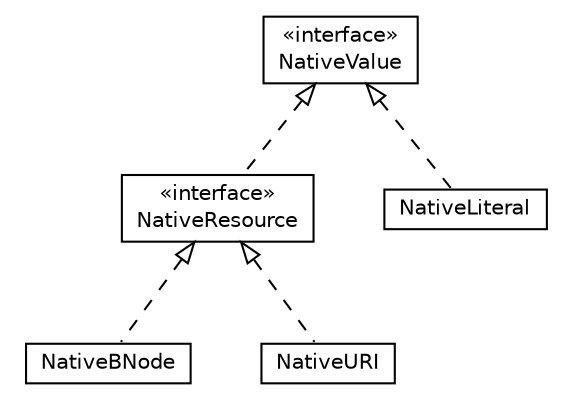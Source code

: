 #!/usr/local/bin/dot
#
# Class diagram 
# Generated by UMLGraph version R5_6-24-gf6e263 (http://www.umlgraph.org/)
#

digraph G {
	edge [fontname="Helvetica",fontsize=10,labelfontname="Helvetica",labelfontsize=10];
	node [fontname="Helvetica",fontsize=10,shape=plaintext];
	nodesep=0.25;
	ranksep=0.5;
	// org.universAAL.context.sesame.sail.model.NativeBNode
	c647 [label=<<table title="org.universAAL.context.sesame.sail.model.NativeBNode" border="0" cellborder="1" cellspacing="0" cellpadding="2" port="p" href="./NativeBNode.html">
		<tr><td><table border="0" cellspacing="0" cellpadding="1">
<tr><td align="center" balign="center"> NativeBNode </td></tr>
		</table></td></tr>
		</table>>, URL="./NativeBNode.html", fontname="Helvetica", fontcolor="black", fontsize=10.0];
	// org.universAAL.context.sesame.sail.model.NativeResource
	c648 [label=<<table title="org.universAAL.context.sesame.sail.model.NativeResource" border="0" cellborder="1" cellspacing="0" cellpadding="2" port="p" href="./NativeResource.html">
		<tr><td><table border="0" cellspacing="0" cellpadding="1">
<tr><td align="center" balign="center"> &#171;interface&#187; </td></tr>
<tr><td align="center" balign="center"> NativeResource </td></tr>
		</table></td></tr>
		</table>>, URL="./NativeResource.html", fontname="Helvetica", fontcolor="black", fontsize=10.0];
	// org.universAAL.context.sesame.sail.model.NativeURI
	c649 [label=<<table title="org.universAAL.context.sesame.sail.model.NativeURI" border="0" cellborder="1" cellspacing="0" cellpadding="2" port="p" href="./NativeURI.html">
		<tr><td><table border="0" cellspacing="0" cellpadding="1">
<tr><td align="center" balign="center"> NativeURI </td></tr>
		</table></td></tr>
		</table>>, URL="./NativeURI.html", fontname="Helvetica", fontcolor="black", fontsize=10.0];
	// org.universAAL.context.sesame.sail.model.NativeValue
	c650 [label=<<table title="org.universAAL.context.sesame.sail.model.NativeValue" border="0" cellborder="1" cellspacing="0" cellpadding="2" port="p" href="./NativeValue.html">
		<tr><td><table border="0" cellspacing="0" cellpadding="1">
<tr><td align="center" balign="center"> &#171;interface&#187; </td></tr>
<tr><td align="center" balign="center"> NativeValue </td></tr>
		</table></td></tr>
		</table>>, URL="./NativeValue.html", fontname="Helvetica", fontcolor="black", fontsize=10.0];
	// org.universAAL.context.sesame.sail.model.NativeLiteral
	c651 [label=<<table title="org.universAAL.context.sesame.sail.model.NativeLiteral" border="0" cellborder="1" cellspacing="0" cellpadding="2" port="p" href="./NativeLiteral.html">
		<tr><td><table border="0" cellspacing="0" cellpadding="1">
<tr><td align="center" balign="center"> NativeLiteral </td></tr>
		</table></td></tr>
		</table>>, URL="./NativeLiteral.html", fontname="Helvetica", fontcolor="black", fontsize=10.0];
	//org.universAAL.context.sesame.sail.model.NativeBNode implements org.universAAL.context.sesame.sail.model.NativeResource
	c648:p -> c647:p [dir=back,arrowtail=empty,style=dashed];
	//org.universAAL.context.sesame.sail.model.NativeResource implements org.universAAL.context.sesame.sail.model.NativeValue
	c650:p -> c648:p [dir=back,arrowtail=empty,style=dashed];
	//org.universAAL.context.sesame.sail.model.NativeURI implements org.universAAL.context.sesame.sail.model.NativeResource
	c648:p -> c649:p [dir=back,arrowtail=empty,style=dashed];
	//org.universAAL.context.sesame.sail.model.NativeLiteral implements org.universAAL.context.sesame.sail.model.NativeValue
	c650:p -> c651:p [dir=back,arrowtail=empty,style=dashed];
}

